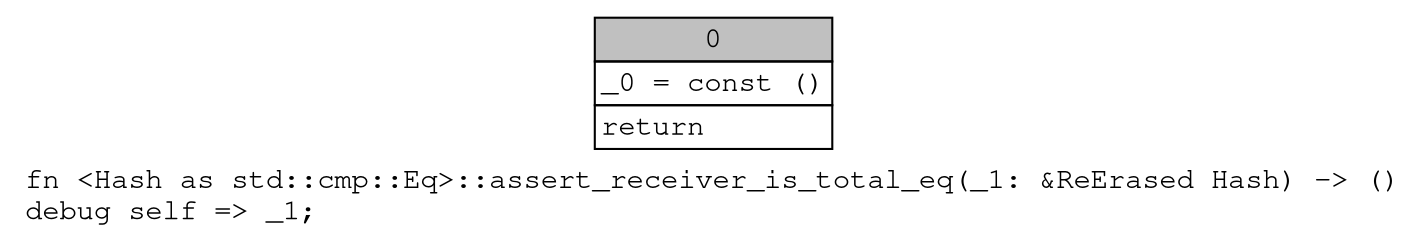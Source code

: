 digraph Mir_0_107 {
    graph [fontname="Courier, monospace"];
    node [fontname="Courier, monospace"];
    edge [fontname="Courier, monospace"];
    label=<fn &lt;Hash as std::cmp::Eq&gt;::assert_receiver_is_total_eq(_1: &amp;ReErased Hash) -&gt; ()<br align="left"/>debug self =&gt; _1;<br align="left"/>>;
    bb0__0_107 [shape="none", label=<<table border="0" cellborder="1" cellspacing="0"><tr><td bgcolor="gray" align="center" colspan="1">0</td></tr><tr><td align="left" balign="left">_0 = const ()<br/></td></tr><tr><td align="left">return</td></tr></table>>];
}
